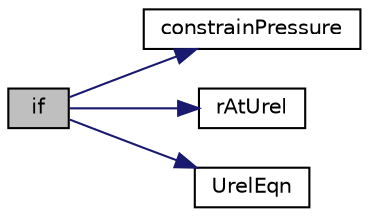 digraph "if"
{
  bgcolor="transparent";
  edge [fontname="Helvetica",fontsize="10",labelfontname="Helvetica",labelfontsize="10"];
  node [fontname="Helvetica",fontsize="10",shape=record];
  rankdir="LR";
  Node1 [label="if",height=0.2,width=0.4,color="black", fillcolor="grey75", style="filled", fontcolor="black"];
  Node1 -> Node2 [color="midnightblue",fontsize="10",style="solid",fontname="Helvetica"];
  Node2 [label="constrainPressure",height=0.2,width=0.4,color="black",URL="$a02929.html#a99a17e3e05078559ff760b2a0b61b285"];
  Node1 -> Node3 [color="midnightblue",fontsize="10",style="solid",fontname="Helvetica"];
  Node3 [label="rAtUrel",height=0.2,width=0.4,color="black",URL="$a02950.html#a2c7eff99e7bb2165eb0ce38503a59583"];
  Node1 -> Node4 [color="midnightblue",fontsize="10",style="solid",fontname="Helvetica"];
  Node4 [label="UrelEqn",height=0.2,width=0.4,color="black",URL="$a03243.html#a4fff979facfcd05e4c81295de16d8a79"];
}
